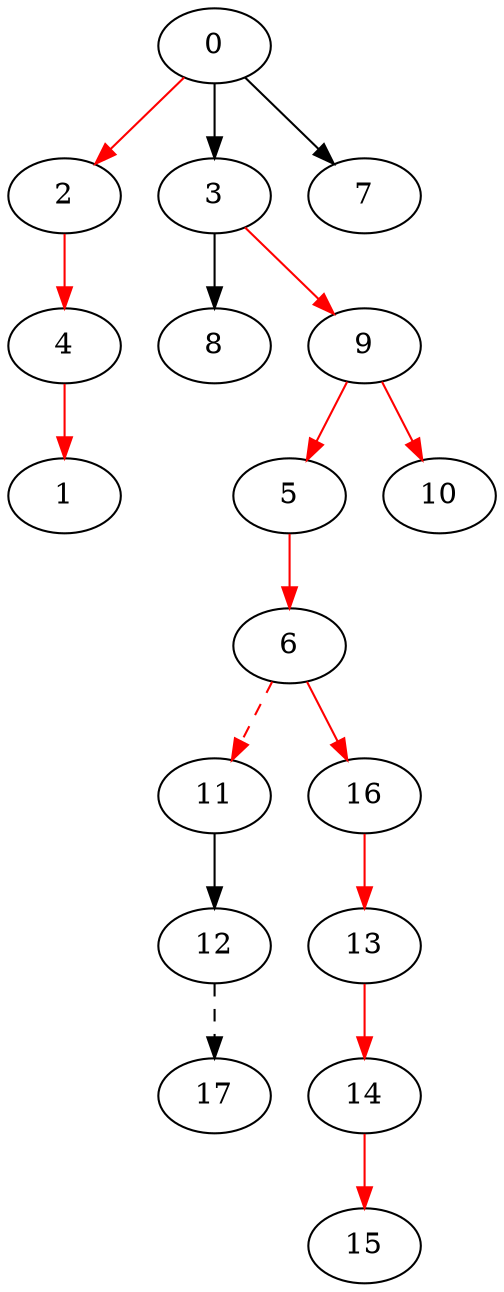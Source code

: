 /* Created by igraph @VERSION@ */
digraph {
  0 [
    name=1
  ];
  1 [
    name=2
  ];
  2 [
    name=3
  ];
  3 [
    name=4
  ];
  4 [
    name=5
  ];
  5 [
    name=6
  ];
  6 [
    name=7
  ];
  7 [
    name=8
  ];
  8 [
    name=9
  ];
  9 [
    name=10
  ];
  10 [
    name=11
  ];
  11 [
    name=12
  ];
  12 [
    name=13
  ];
  13 [
    name=14
  ];
  14 [
    name=15
  ];
  15 [
    name=16
  ];
  16 [
    name=17
  ];
  17 [
    name=18
  ];

  0 -> 2 [
    style=solid,
    weight=null,
    color=red
  ];

  2 -> 4 [
    style=solid,
    weight=null,
    color=red

  ];
  4 -> 1 [
    style=solid,
    weight=null,
    color=red

  ];
  3 -> 9 [
    style=solid,
    weight=null,
    color=red

  ];
  9 -> 10 [
    style=solid,
    weight=null,
    color=red

  ];
  9 -> 5 [
    style=solid,
    weight=null,
    color=red

  ];
  5 -> 6 [
    style=solid,
    weight=null,
    color=red

  ];
  6 -> 16 [
    style=solid,
    weight=null,
    color=red

  ];
  16 -> 13 [
    style=solid,
    weight=null,
    color=red

  ];
  13 -> 14 [
    style=solid,
    weight=null,
    color=red

  ];
  14 -> 15 [
    style=solid,
    weight=null,
    color=red

  ];
  6 -> 11 [
    style=dashed,
    weight=null,
    color=red

  ];
  0 -> 7 [
    style=solid,
    weight=null,
    color=black

  ];
  0 -> 3 [
    style=solid,
    weight=null,
    color=black

  ];
  3 -> 8 [
    style=solid,
    weight=null,
    color=black

  ];
  11 -> 12 [
    style=solid,
    weight=null,
    color=black

  ];
  12 -> 17 [
    style=dashed,
    weight=null,
    color=black

  ];


}
